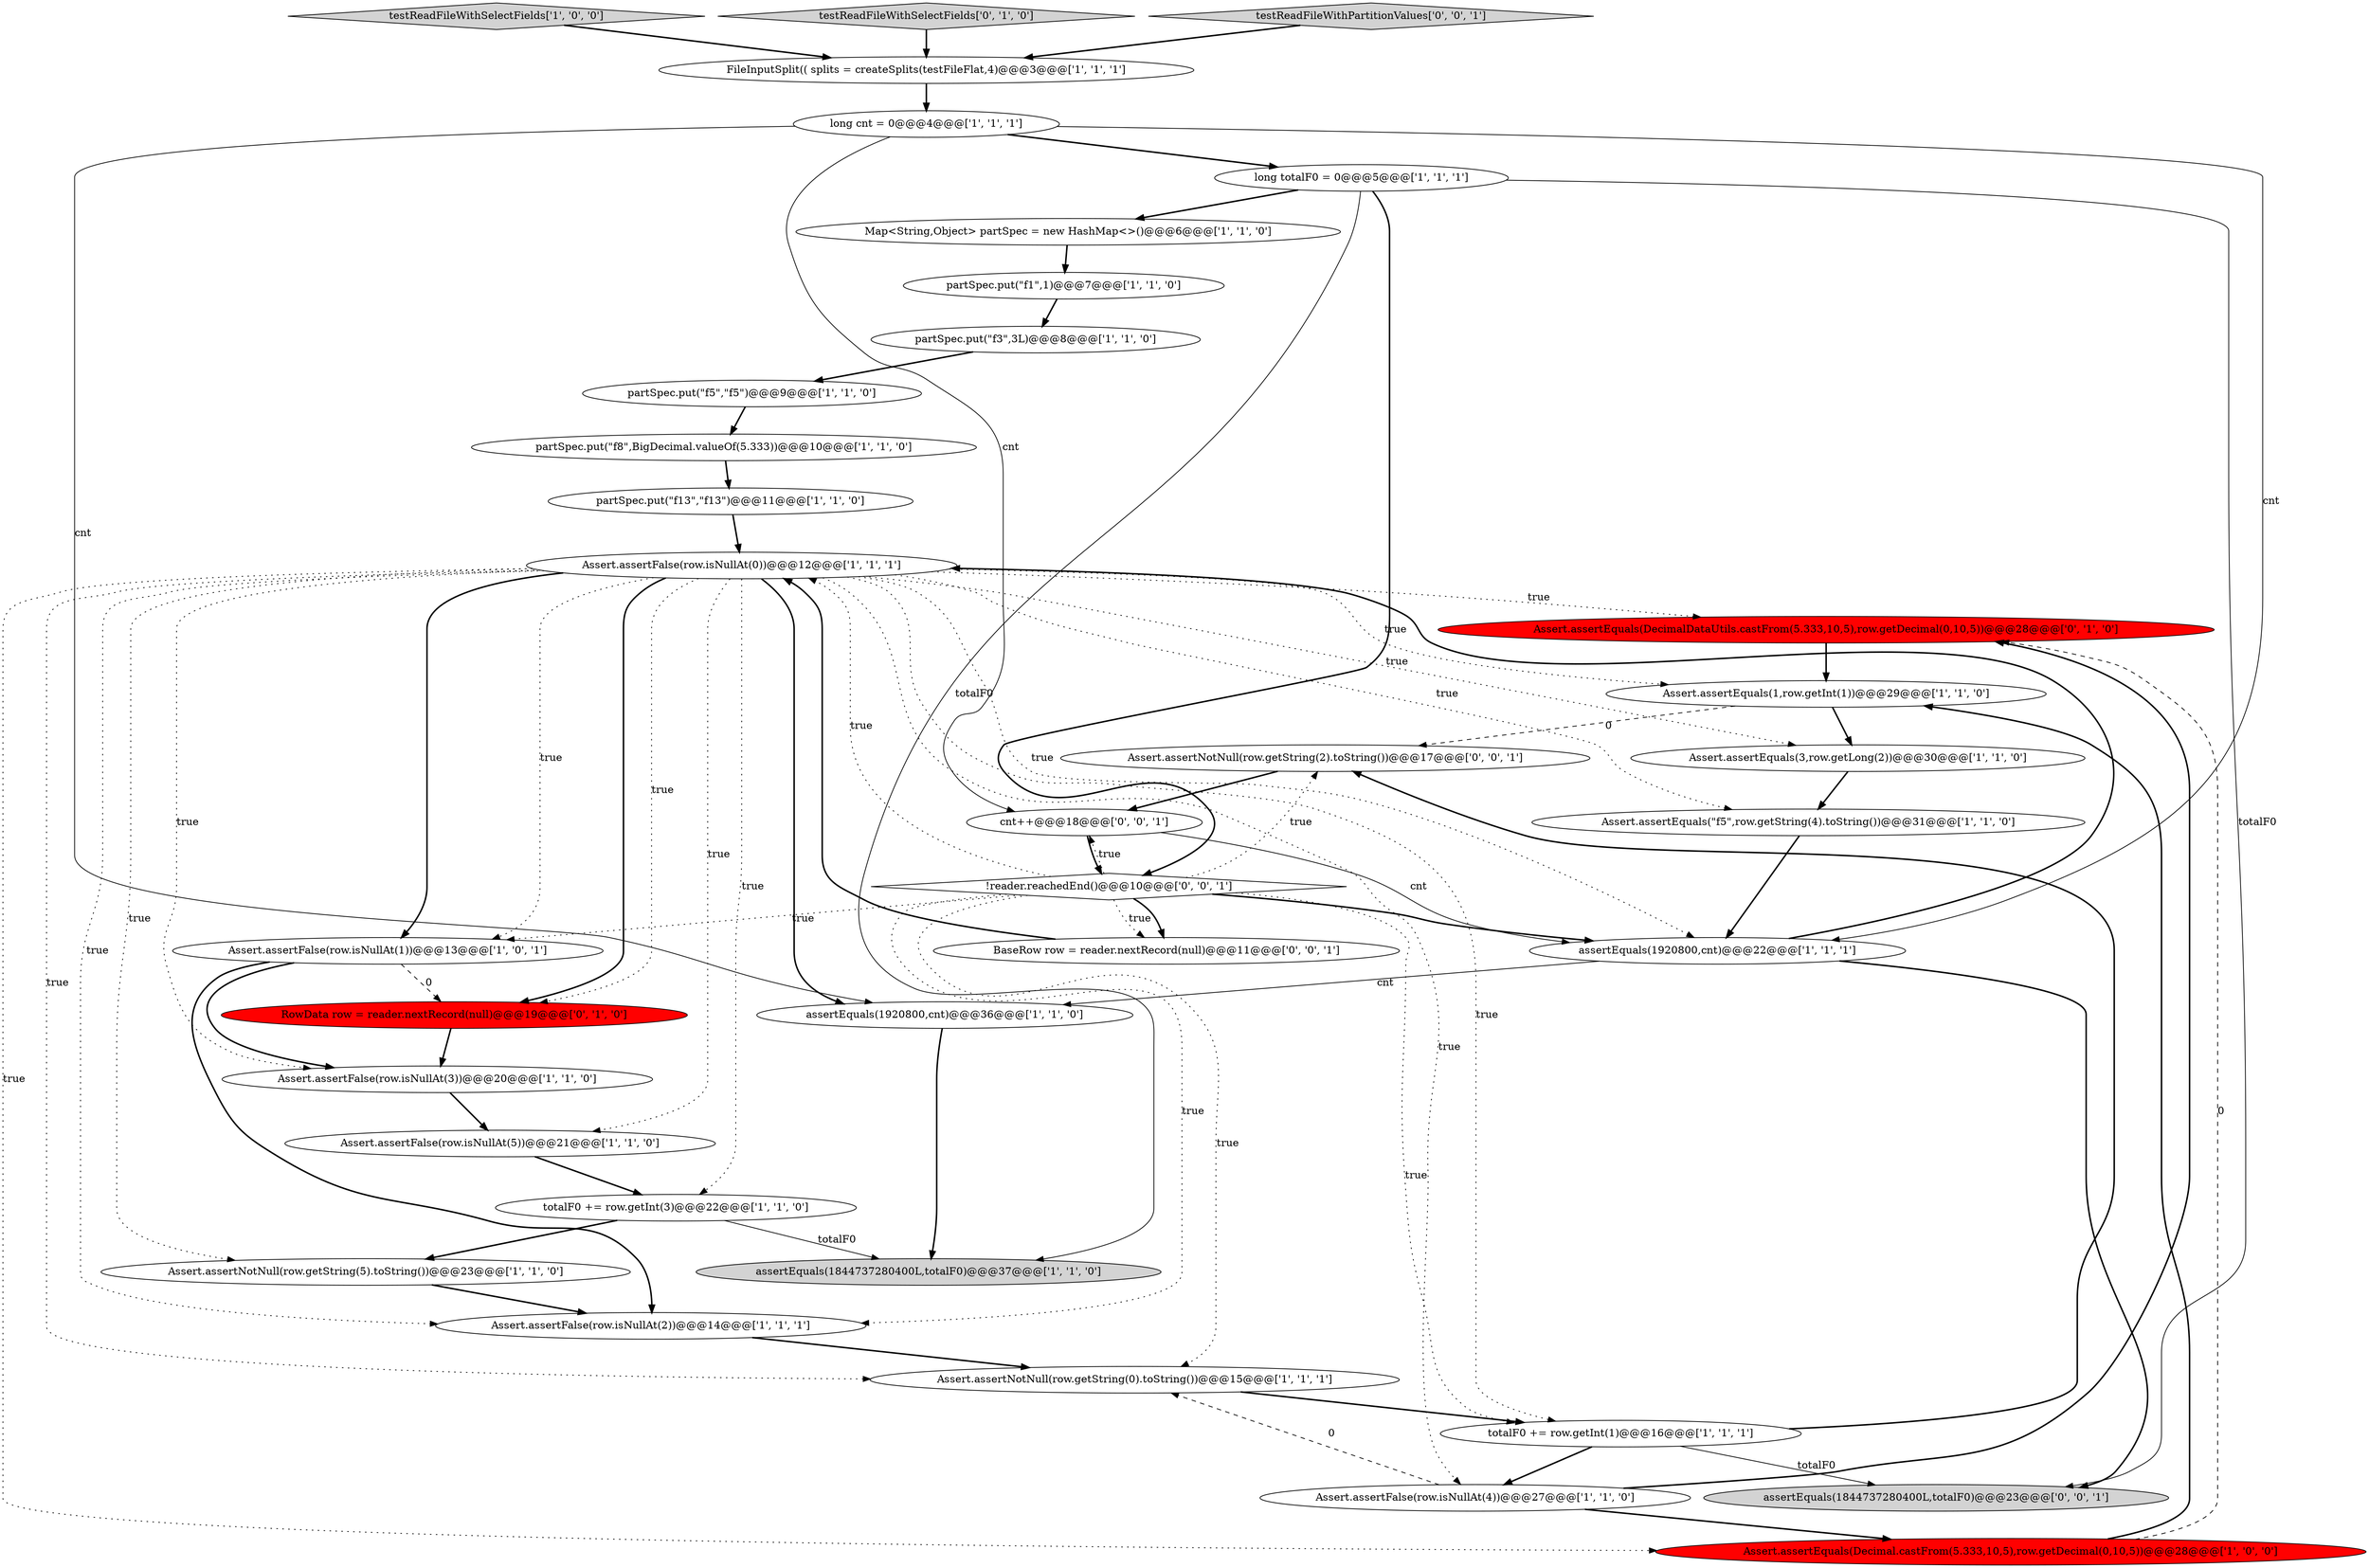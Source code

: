 digraph {
25 [style = filled, label = "partSpec.put(\"f3\",3L)@@@8@@@['1', '1', '0']", fillcolor = white, shape = ellipse image = "AAA0AAABBB1BBB"];
27 [style = filled, label = "Assert.assertEquals(DecimalDataUtils.castFrom(5.333,10,5),row.getDecimal(0,10,5))@@@28@@@['0', '1', '0']", fillcolor = red, shape = ellipse image = "AAA1AAABBB2BBB"];
18 [style = filled, label = "Assert.assertFalse(row.isNullAt(0))@@@12@@@['1', '1', '1']", fillcolor = white, shape = ellipse image = "AAA0AAABBB1BBB"];
32 [style = filled, label = "assertEquals(1844737280400L,totalF0)@@@23@@@['0', '0', '1']", fillcolor = lightgray, shape = ellipse image = "AAA0AAABBB3BBB"];
5 [style = filled, label = "Map<String,Object> partSpec = new HashMap<>()@@@6@@@['1', '1', '0']", fillcolor = white, shape = ellipse image = "AAA0AAABBB1BBB"];
20 [style = filled, label = "assertEquals(1844737280400L,totalF0)@@@37@@@['1', '1', '0']", fillcolor = lightgray, shape = ellipse image = "AAA0AAABBB1BBB"];
11 [style = filled, label = "Assert.assertEquals(3,row.getLong(2))@@@30@@@['1', '1', '0']", fillcolor = white, shape = ellipse image = "AAA0AAABBB1BBB"];
7 [style = filled, label = "Assert.assertEquals(1,row.getInt(1))@@@29@@@['1', '1', '0']", fillcolor = white, shape = ellipse image = "AAA0AAABBB1BBB"];
26 [style = filled, label = "long cnt = 0@@@4@@@['1', '1', '1']", fillcolor = white, shape = ellipse image = "AAA0AAABBB1BBB"];
29 [style = filled, label = "RowData row = reader.nextRecord(null)@@@19@@@['0', '1', '0']", fillcolor = red, shape = ellipse image = "AAA1AAABBB2BBB"];
0 [style = filled, label = "FileInputSplit(( splits = createSplits(testFileFlat,4)@@@3@@@['1', '1', '1']", fillcolor = white, shape = ellipse image = "AAA0AAABBB1BBB"];
21 [style = filled, label = "partSpec.put(\"f13\",\"f13\")@@@11@@@['1', '1', '0']", fillcolor = white, shape = ellipse image = "AAA0AAABBB1BBB"];
30 [style = filled, label = "BaseRow row = reader.nextRecord(null)@@@11@@@['0', '0', '1']", fillcolor = white, shape = ellipse image = "AAA0AAABBB3BBB"];
4 [style = filled, label = "long totalF0 = 0@@@5@@@['1', '1', '1']", fillcolor = white, shape = ellipse image = "AAA0AAABBB1BBB"];
15 [style = filled, label = "partSpec.put(\"f1\",1)@@@7@@@['1', '1', '0']", fillcolor = white, shape = ellipse image = "AAA0AAABBB1BBB"];
14 [style = filled, label = "testReadFileWithSelectFields['1', '0', '0']", fillcolor = lightgray, shape = diamond image = "AAA0AAABBB1BBB"];
22 [style = filled, label = "Assert.assertFalse(row.isNullAt(4))@@@27@@@['1', '1', '0']", fillcolor = white, shape = ellipse image = "AAA0AAABBB1BBB"];
1 [style = filled, label = "Assert.assertNotNull(row.getString(5).toString())@@@23@@@['1', '1', '0']", fillcolor = white, shape = ellipse image = "AAA0AAABBB1BBB"];
13 [style = filled, label = "assertEquals(1920800,cnt)@@@36@@@['1', '1', '0']", fillcolor = white, shape = ellipse image = "AAA0AAABBB1BBB"];
19 [style = filled, label = "totalF0 += row.getInt(3)@@@22@@@['1', '1', '0']", fillcolor = white, shape = ellipse image = "AAA0AAABBB1BBB"];
24 [style = filled, label = "Assert.assertFalse(row.isNullAt(1))@@@13@@@['1', '0', '1']", fillcolor = white, shape = ellipse image = "AAA0AAABBB1BBB"];
33 [style = filled, label = "!reader.reachedEnd()@@@10@@@['0', '0', '1']", fillcolor = white, shape = diamond image = "AAA0AAABBB3BBB"];
16 [style = filled, label = "Assert.assertFalse(row.isNullAt(3))@@@20@@@['1', '1', '0']", fillcolor = white, shape = ellipse image = "AAA0AAABBB1BBB"];
17 [style = filled, label = "Assert.assertEquals(\"f5\",row.getString(4).toString())@@@31@@@['1', '1', '0']", fillcolor = white, shape = ellipse image = "AAA0AAABBB1BBB"];
9 [style = filled, label = "totalF0 += row.getInt(1)@@@16@@@['1', '1', '1']", fillcolor = white, shape = ellipse image = "AAA0AAABBB1BBB"];
3 [style = filled, label = "Assert.assertFalse(row.isNullAt(5))@@@21@@@['1', '1', '0']", fillcolor = white, shape = ellipse image = "AAA0AAABBB1BBB"];
28 [style = filled, label = "testReadFileWithSelectFields['0', '1', '0']", fillcolor = lightgray, shape = diamond image = "AAA0AAABBB2BBB"];
34 [style = filled, label = "Assert.assertNotNull(row.getString(2).toString())@@@17@@@['0', '0', '1']", fillcolor = white, shape = ellipse image = "AAA0AAABBB3BBB"];
10 [style = filled, label = "assertEquals(1920800,cnt)@@@22@@@['1', '1', '1']", fillcolor = white, shape = ellipse image = "AAA0AAABBB1BBB"];
6 [style = filled, label = "Assert.assertNotNull(row.getString(0).toString())@@@15@@@['1', '1', '1']", fillcolor = white, shape = ellipse image = "AAA0AAABBB1BBB"];
2 [style = filled, label = "Assert.assertEquals(Decimal.castFrom(5.333,10,5),row.getDecimal(0,10,5))@@@28@@@['1', '0', '0']", fillcolor = red, shape = ellipse image = "AAA1AAABBB1BBB"];
35 [style = filled, label = "testReadFileWithPartitionValues['0', '0', '1']", fillcolor = lightgray, shape = diamond image = "AAA0AAABBB3BBB"];
31 [style = filled, label = "cnt++@@@18@@@['0', '0', '1']", fillcolor = white, shape = ellipse image = "AAA0AAABBB3BBB"];
12 [style = filled, label = "Assert.assertFalse(row.isNullAt(2))@@@14@@@['1', '1', '1']", fillcolor = white, shape = ellipse image = "AAA0AAABBB1BBB"];
23 [style = filled, label = "partSpec.put(\"f5\",\"f5\")@@@9@@@['1', '1', '0']", fillcolor = white, shape = ellipse image = "AAA0AAABBB1BBB"];
8 [style = filled, label = "partSpec.put(\"f8\",BigDecimal.valueOf(5.333))@@@10@@@['1', '1', '0']", fillcolor = white, shape = ellipse image = "AAA0AAABBB1BBB"];
9->22 [style = bold, label=""];
16->3 [style = bold, label=""];
17->10 [style = bold, label=""];
10->18 [style = bold, label=""];
24->12 [style = bold, label=""];
18->24 [style = bold, label=""];
7->11 [style = bold, label=""];
19->20 [style = solid, label="totalF0"];
0->26 [style = bold, label=""];
22->2 [style = bold, label=""];
18->7 [style = dotted, label="true"];
33->6 [style = dotted, label="true"];
18->16 [style = dotted, label="true"];
15->25 [style = bold, label=""];
25->23 [style = bold, label=""];
33->12 [style = dotted, label="true"];
18->1 [style = dotted, label="true"];
33->34 [style = dotted, label="true"];
18->24 [style = dotted, label="true"];
31->10 [style = solid, label="cnt"];
18->19 [style = dotted, label="true"];
2->27 [style = dashed, label="0"];
9->32 [style = solid, label="totalF0"];
5->15 [style = bold, label=""];
26->13 [style = solid, label="cnt"];
34->31 [style = bold, label=""];
26->10 [style = solid, label="cnt"];
33->10 [style = bold, label=""];
10->32 [style = bold, label=""];
33->9 [style = dotted, label="true"];
24->29 [style = dashed, label="0"];
23->8 [style = bold, label=""];
4->33 [style = bold, label=""];
12->6 [style = bold, label=""];
26->4 [style = bold, label=""];
30->18 [style = bold, label=""];
33->30 [style = dotted, label="true"];
21->18 [style = bold, label=""];
18->6 [style = dotted, label="true"];
18->10 [style = dotted, label="true"];
4->20 [style = solid, label="totalF0"];
28->0 [style = bold, label=""];
24->16 [style = bold, label=""];
4->32 [style = solid, label="totalF0"];
19->1 [style = bold, label=""];
18->29 [style = bold, label=""];
35->0 [style = bold, label=""];
18->11 [style = dotted, label="true"];
18->12 [style = dotted, label="true"];
14->0 [style = bold, label=""];
3->19 [style = bold, label=""];
22->27 [style = bold, label=""];
22->6 [style = dashed, label="0"];
31->33 [style = bold, label=""];
27->7 [style = bold, label=""];
18->3 [style = dotted, label="true"];
18->9 [style = dotted, label="true"];
1->12 [style = bold, label=""];
18->13 [style = bold, label=""];
33->30 [style = bold, label=""];
8->21 [style = bold, label=""];
33->18 [style = dotted, label="true"];
11->17 [style = bold, label=""];
26->31 [style = solid, label="cnt"];
33->24 [style = dotted, label="true"];
18->22 [style = dotted, label="true"];
18->17 [style = dotted, label="true"];
2->7 [style = bold, label=""];
6->9 [style = bold, label=""];
10->13 [style = solid, label="cnt"];
4->5 [style = bold, label=""];
29->16 [style = bold, label=""];
18->27 [style = dotted, label="true"];
33->31 [style = dotted, label="true"];
7->34 [style = dashed, label="0"];
18->2 [style = dotted, label="true"];
18->29 [style = dotted, label="true"];
13->20 [style = bold, label=""];
9->34 [style = bold, label=""];
}

